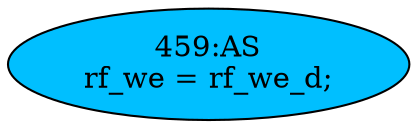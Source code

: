 strict digraph "" {
	node [label="\N"];
	"459:AS"	 [ast="<pyverilog.vparser.ast.Assign object at 0x7f7bca9516d0>",
		def_var="['rf_we']",
		fillcolor=deepskyblue,
		label="459:AS
rf_we = rf_we_d;",
		statements="[]",
		style=filled,
		typ=Assign,
		use_var="['rf_we_d']"];
}
